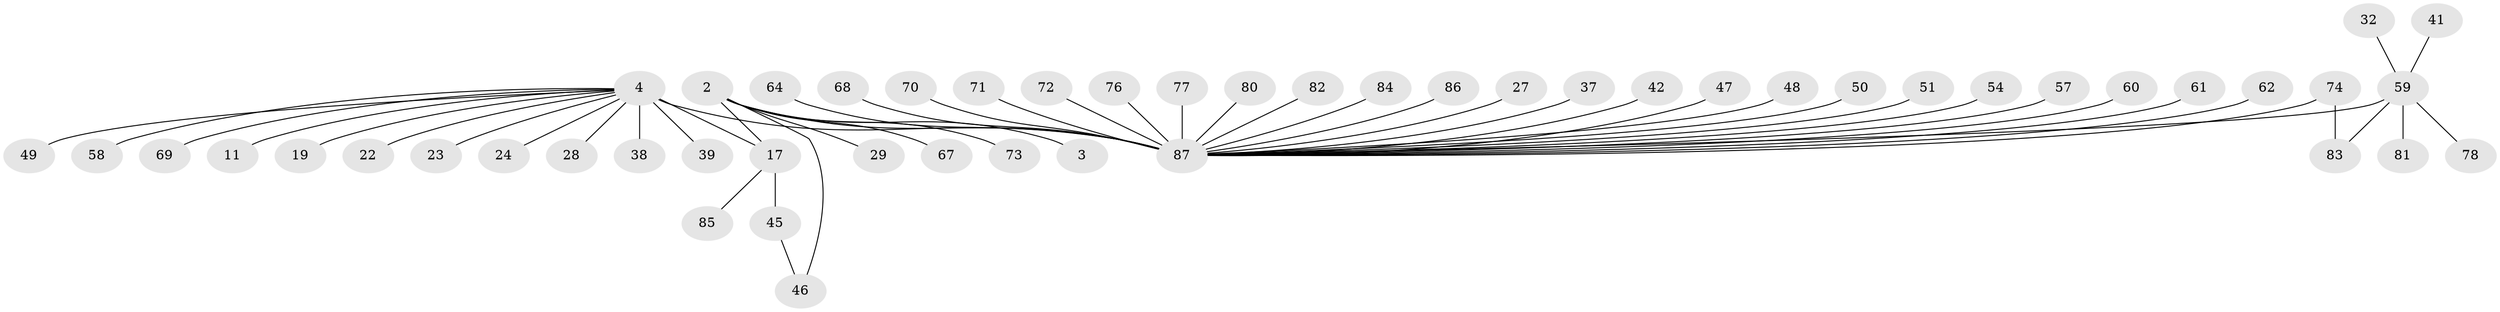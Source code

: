 // original degree distribution, {6: 0.022988505747126436, 11: 0.011494252873563218, 1: 0.5632183908045977, 20: 0.011494252873563218, 7: 0.022988505747126436, 12: 0.011494252873563218, 3: 0.09195402298850575, 2: 0.20689655172413793, 5: 0.022988505747126436, 10: 0.011494252873563218, 8: 0.022988505747126436}
// Generated by graph-tools (version 1.1) at 2025/51/03/04/25 21:51:27]
// undirected, 52 vertices, 54 edges
graph export_dot {
graph [start="1"]
  node [color=gray90,style=filled];
  2;
  3;
  4;
  11;
  17 [super="+12"];
  19;
  22;
  23;
  24;
  27;
  28;
  29;
  32;
  37;
  38;
  39;
  41;
  42;
  45 [super="+18"];
  46;
  47;
  48;
  49;
  50;
  51;
  54;
  57;
  58 [super="+31+55"];
  59 [super="+6+13+20+30"];
  60 [super="+56"];
  61;
  62;
  64;
  67;
  68;
  69;
  70;
  71;
  72;
  73;
  74;
  76;
  77;
  78;
  80;
  81;
  82;
  83 [super="+40"];
  84;
  85 [super="+36"];
  86 [super="+75"];
  87 [super="+79+65+66"];
  2 -- 3;
  2 -- 17 [weight=2];
  2 -- 29;
  2 -- 46;
  2 -- 67;
  2 -- 73;
  2 -- 87 [weight=4];
  4 -- 11;
  4 -- 19;
  4 -- 22;
  4 -- 23;
  4 -- 24;
  4 -- 28;
  4 -- 38;
  4 -- 39;
  4 -- 49;
  4 -- 69;
  4 -- 17;
  4 -- 58;
  4 -- 87 [weight=8];
  17 -- 45 [weight=2];
  17 -- 85;
  27 -- 87;
  32 -- 59;
  37 -- 87;
  41 -- 59;
  42 -- 87;
  45 -- 46;
  47 -- 87;
  48 -- 87;
  50 -- 87;
  51 -- 87;
  54 -- 87;
  57 -- 87;
  59 -- 78;
  59 -- 81;
  59 -- 83 [weight=2];
  59 -- 87 [weight=3];
  60 -- 87;
  61 -- 87;
  62 -- 87;
  64 -- 87;
  68 -- 87;
  70 -- 87;
  71 -- 87;
  72 -- 87 [weight=2];
  74 -- 83;
  74 -- 87;
  76 -- 87 [weight=2];
  77 -- 87;
  80 -- 87;
  82 -- 87;
  84 -- 87;
  86 -- 87;
}
